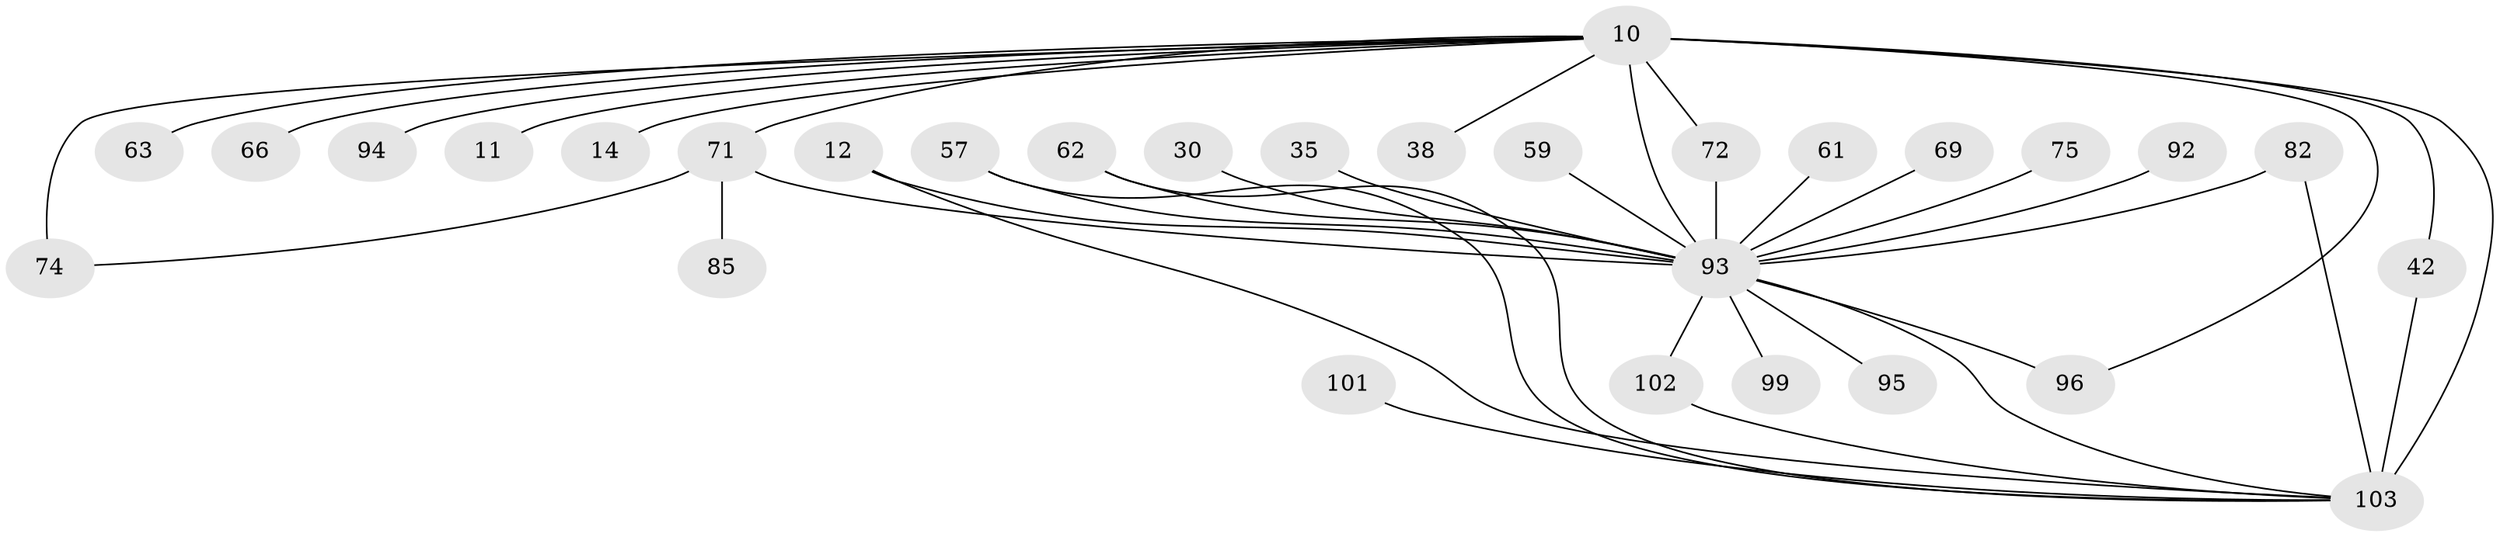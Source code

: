 // original degree distribution, {31: 0.009708737864077669, 11: 0.009708737864077669, 23: 0.009708737864077669, 20: 0.02912621359223301, 25: 0.009708737864077669, 13: 0.009708737864077669, 26: 0.009708737864077669, 22: 0.009708737864077669, 2: 0.5728155339805825, 3: 0.1941747572815534, 7: 0.019417475728155338, 5: 0.04854368932038835, 4: 0.04854368932038835, 6: 0.009708737864077669, 8: 0.009708737864077669}
// Generated by graph-tools (version 1.1) at 2025/46/03/04/25 21:46:23]
// undirected, 30 vertices, 40 edges
graph export_dot {
graph [start="1"]
  node [color=gray90,style=filled];
  10 [super="+4+8"];
  11;
  12;
  14;
  30;
  35;
  38;
  42;
  57;
  59;
  61;
  62;
  63;
  66;
  69 [super="+52"];
  71 [super="+26+65"];
  72 [super="+64+47"];
  74 [super="+48+73"];
  75;
  82 [super="+80"];
  85;
  92 [super="+78"];
  93 [super="+91+51+90+33"];
  94;
  95;
  96 [super="+76"];
  99;
  101;
  102 [super="+89"];
  103 [super="+18+45+87+79+100"];
  10 -- 11 [weight=2];
  10 -- 38 [weight=2];
  10 -- 93 [weight=26];
  10 -- 96;
  10 -- 74 [weight=3];
  10 -- 14 [weight=2];
  10 -- 103 [weight=28];
  10 -- 63 [weight=2];
  10 -- 66;
  10 -- 72 [weight=4];
  10 -- 94 [weight=2];
  10 -- 42;
  10 -- 71;
  12 -- 93;
  12 -- 103;
  30 -- 93;
  35 -- 93 [weight=2];
  42 -- 103;
  57 -- 93;
  57 -- 103;
  59 -- 93 [weight=2];
  61 -- 93;
  62 -- 93;
  62 -- 103;
  69 -- 93 [weight=3];
  71 -- 74;
  71 -- 85 [weight=2];
  71 -- 93 [weight=4];
  72 -- 93 [weight=2];
  75 -- 93 [weight=2];
  82 -- 93 [weight=2];
  82 -- 103;
  92 -- 93 [weight=3];
  93 -- 95 [weight=2];
  93 -- 99 [weight=2];
  93 -- 103 [weight=22];
  93 -- 96 [weight=2];
  93 -- 102 [weight=2];
  101 -- 103 [weight=2];
  102 -- 103;
}
